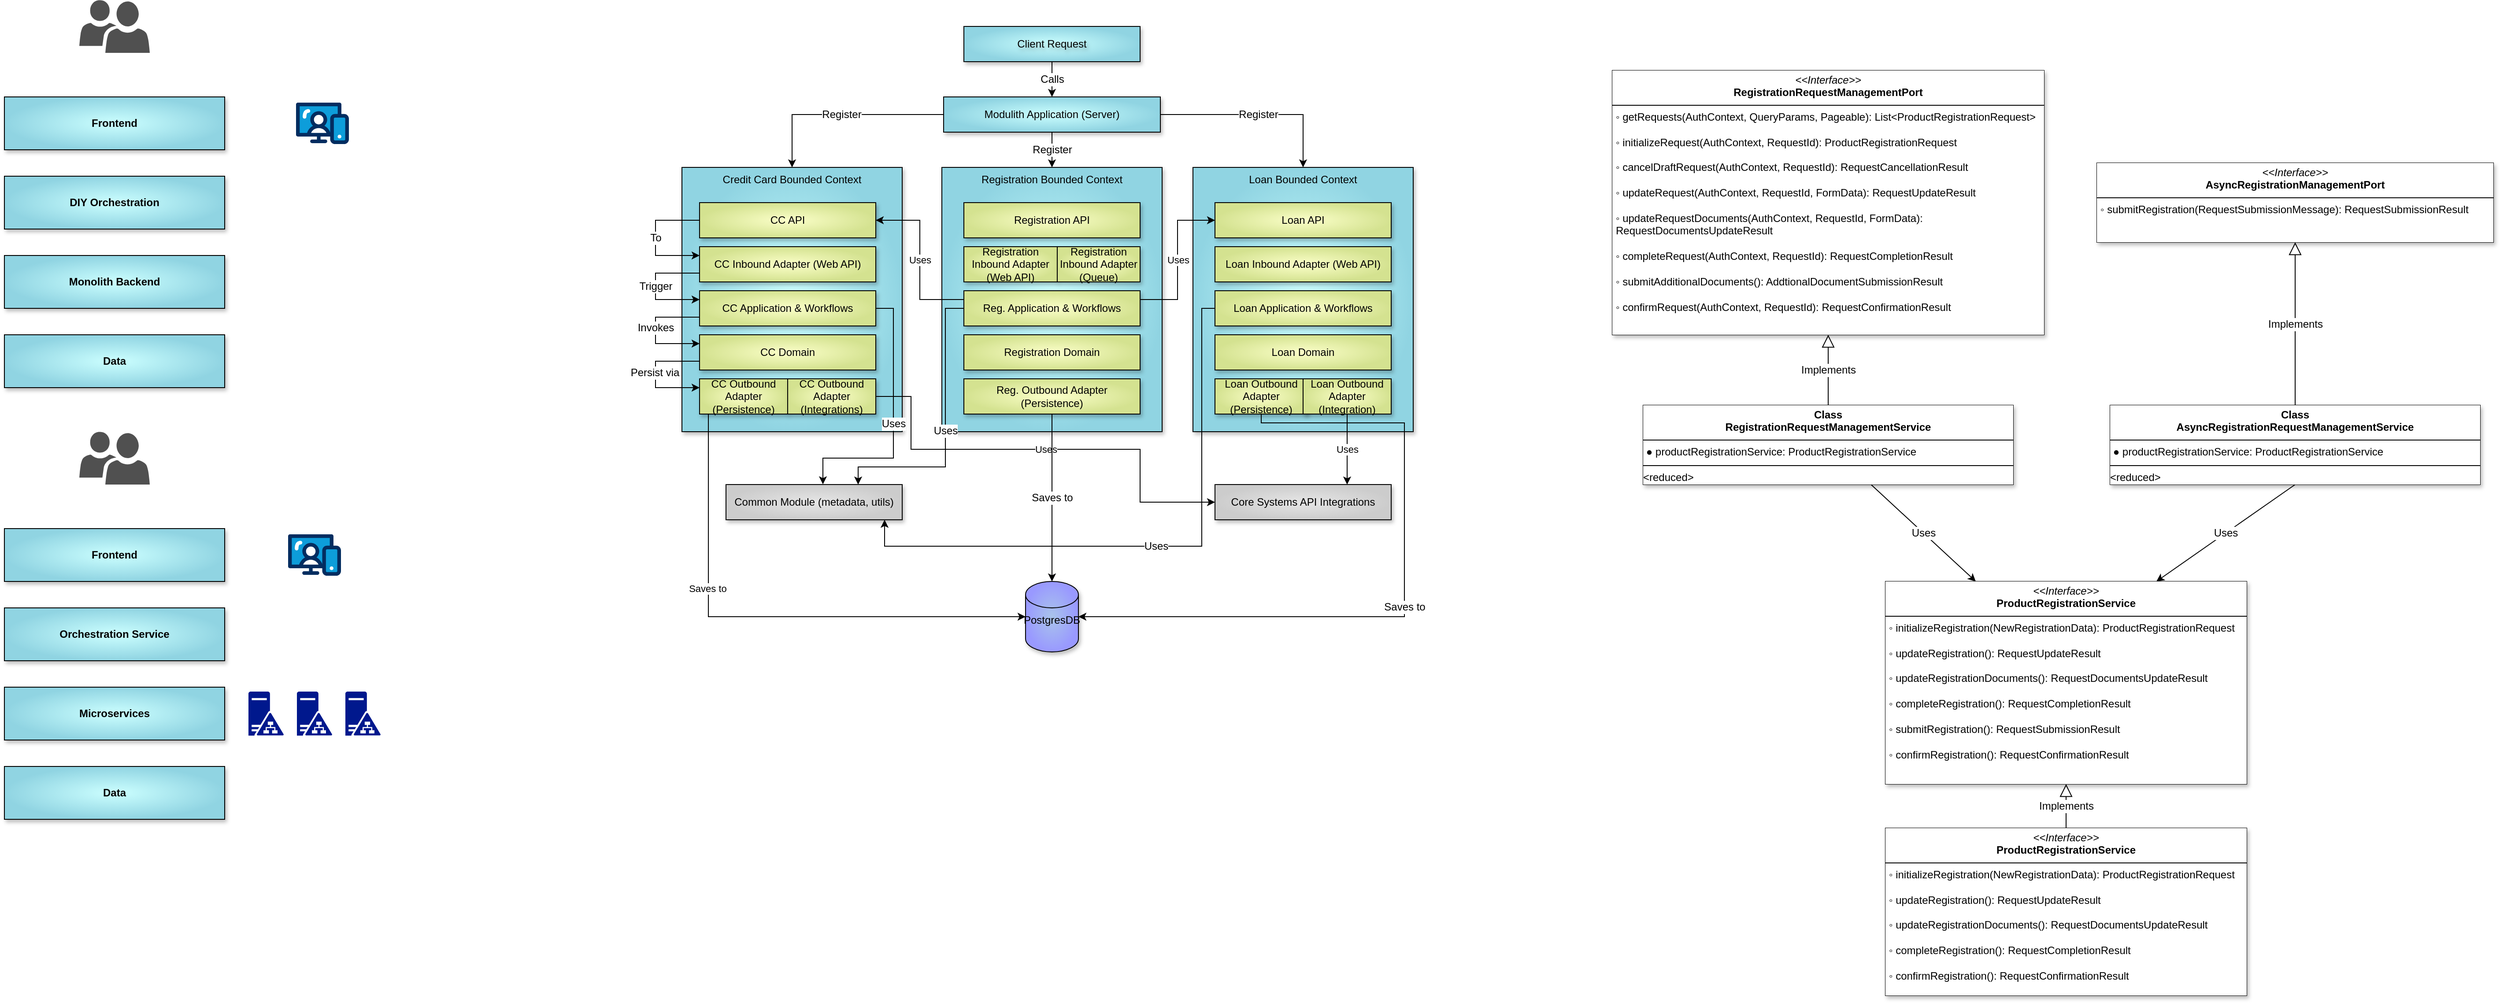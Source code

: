 <mxfile version="26.2.9">
  <diagram name="Page-1" id="yasn3u4kdikL43CT3EmV">
    <mxGraphModel dx="2188" dy="878" grid="1" gridSize="10" guides="1" tooltips="1" connect="1" arrows="1" fold="1" page="1" pageScale="1" pageWidth="827" pageHeight="1169" math="0" shadow="0">
      <root>
        <mxCell id="0" />
        <mxCell id="1" parent="0" />
        <mxCell id="QEHmiiU5wEG2uLdRveii-43" value="&lt;p style=&quot;margin:0px;margin-top:4px;text-align:center;&quot;&gt;&lt;i&gt;&amp;lt;&amp;lt;Interface&amp;gt;&amp;gt;&lt;/i&gt;&lt;br&gt;&lt;b&gt;RegistrationRequestManagementPort&lt;/b&gt;&lt;/p&gt;&lt;hr size=&quot;1&quot; style=&quot;border-style:solid;&quot;&gt;&lt;p style=&quot;margin:0px;margin-left:4px;&quot;&gt;◦ getRequests(AuthContext, QueryParams, Pageable): List&amp;lt;ProductRegistrationRequest&amp;gt;&lt;br&gt;&lt;br&gt;◦ initializeRequest(AuthContext, RequestId): ProductRegistrationRequest&lt;br&gt;&lt;br&gt;◦ cancelDraftRequest(AuthContext, RequestId): RequestCancellationResult&lt;br&gt;&lt;br&gt;&lt;/p&gt;&lt;p style=&quot;margin:0px;margin-left:4px;&quot;&gt;◦ updateRequest(AuthContext, RequestId, FormData): RequestUpdateResult&lt;br&gt;&lt;br&gt;◦ updateRequestDocuments(AuthContext, RequestId, FormData): RequestDocumentsUpdateResult&lt;br&gt;&lt;br&gt;◦ completeRequest(AuthContext, RequestId): RequestCompletionResult&lt;br&gt;&lt;br&gt;◦ submitAdditionalDocuments(): AddtionalDocumentSubmissionResult&lt;br&gt;&lt;br&gt;◦ confirmRequest(AuthContext, RequestId): RequestConfirmationResult&lt;br&gt;&lt;/p&gt;" style="verticalAlign=top;align=left;overflow=fill;html=1;whiteSpace=wrap;rounded=0;shadow=1;strokeColor=#000000;strokeWidth=1;fontFamily=Helvetica;fontSize=12;fontColor=#000000;labelBorderColor=none;labelBackgroundColor=default;fillColor=#CCFFFF;gradientColor=#90D4E2;gradientDirection=radial;" parent="1" vertex="1">
          <mxGeometry x="1060" y="160" width="490" height="300" as="geometry" />
        </mxCell>
        <mxCell id="QEHmiiU5wEG2uLdRveii-50" value="Uses" style="shape=connector;rounded=0;orthogonalLoop=1;jettySize=auto;html=1;entryX=0.25;entryY=0;entryDx=0;entryDy=0;strokeColor=default;align=center;verticalAlign=middle;fontFamily=Helvetica;fontSize=12;fontColor=#000000;labelBorderColor=none;labelBackgroundColor=default;endArrow=classic;" parent="1" source="QEHmiiU5wEG2uLdRveii-47" target="QEHmiiU5wEG2uLdRveii-51" edge="1">
          <mxGeometry relative="1" as="geometry">
            <mxPoint x="1305" y="770" as="targetPoint" />
          </mxGeometry>
        </mxCell>
        <mxCell id="QEHmiiU5wEG2uLdRveii-47" value="&lt;p style=&quot;margin:0px;margin-top:4px;text-align:center;&quot;&gt;&lt;b&gt;Class&lt;br&gt;&lt;/b&gt;&lt;b&gt;RegistrationRequestManagementService&lt;/b&gt;&lt;/p&gt;&lt;hr size=&quot;1&quot; style=&quot;border-style:solid;&quot;&gt;&amp;nbsp;● productRegistrationService: ProductRegistrationService&lt;br&gt;&lt;div style=&quot;height:2px;&quot;&gt;&lt;br&gt;&lt;br&gt;&lt;br&gt;&lt;/div&gt;&lt;hr size=&quot;1&quot; style=&quot;border-style:solid;&quot;&gt;&lt;div style=&quot;height:2px;&quot;&gt;&amp;lt;reduced&amp;gt;&lt;/div&gt;" style="verticalAlign=top;align=left;overflow=fill;html=1;whiteSpace=wrap;rounded=0;shadow=1;strokeColor=#000000;strokeWidth=1;fontFamily=Helvetica;fontSize=12;fontColor=#000000;labelBorderColor=none;labelBackgroundColor=default;fillColor=#CCFFFF;gradientColor=#90D4E2;gradientDirection=radial;" parent="1" vertex="1">
          <mxGeometry x="1095" y="540" width="420" height="90" as="geometry" />
        </mxCell>
        <mxCell id="QEHmiiU5wEG2uLdRveii-48" value="Implements" style="endArrow=block;endFill=0;endSize=12;html=1;rounded=0;strokeColor=default;align=center;verticalAlign=middle;fontFamily=Helvetica;fontSize=12;fontColor=#000000;labelBorderColor=none;labelBackgroundColor=default;entryX=0.5;entryY=1;entryDx=0;entryDy=0;exitX=0.5;exitY=0;exitDx=0;exitDy=0;" parent="1" source="QEHmiiU5wEG2uLdRveii-47" target="QEHmiiU5wEG2uLdRveii-43" edge="1">
          <mxGeometry width="160" relative="1" as="geometry">
            <mxPoint x="1470" y="570" as="sourcePoint" />
            <mxPoint x="1590" y="500" as="targetPoint" />
          </mxGeometry>
        </mxCell>
        <mxCell id="QEHmiiU5wEG2uLdRveii-51" value="&lt;p style=&quot;margin:0px;margin-top:4px;text-align:center;&quot;&gt;&lt;i&gt;&amp;lt;&amp;lt;Interface&amp;gt;&amp;gt;&lt;/i&gt;&lt;br&gt;&lt;b&gt;ProductRegistrationService&lt;/b&gt;&lt;/p&gt;&lt;hr size=&quot;1&quot; style=&quot;border-style:solid;&quot;&gt;&lt;p style=&quot;margin:0px;margin-left:4px;&quot;&gt;◦ initializeRegistration(NewRegistrationData): ProductRegistrationRequest&lt;br&gt;&amp;nbsp;&lt;br&gt;◦ updateRegistration(): RequestUpdateResult&lt;br&gt;&lt;br&gt;◦ updateRegistrationDocuments(): RequestDocumentsUpdateResult&lt;br&gt;&lt;br&gt;◦ completeRegistration():&amp;nbsp;RequestCompletionResult&lt;br&gt;&lt;br&gt;◦ submitRegistration(): RequestSubmissionResult&lt;br&gt;&lt;br&gt;◦ confirmRegistration():&lt;span style=&quot;background-color: light-dark(#ffffff, var(--ge-dark-color, #121212)); color: light-dark(rgb(0, 0, 0), rgb(237, 237, 237));&quot;&gt;&amp;nbsp;RequestConfirmationResult&lt;/span&gt;&lt;br&gt;&lt;/p&gt;" style="verticalAlign=top;align=left;overflow=fill;html=1;whiteSpace=wrap;rounded=0;shadow=1;strokeColor=#000000;strokeWidth=1;fontFamily=Helvetica;fontSize=12;fontColor=#000000;labelBorderColor=none;labelBackgroundColor=default;fillColor=#CCFFFF;gradientColor=#90D4E2;gradientDirection=radial;" parent="1" vertex="1">
          <mxGeometry x="1370" y="740" width="410" height="230" as="geometry" />
        </mxCell>
        <mxCell id="QEHmiiU5wEG2uLdRveii-52" value="&lt;p style=&quot;margin:0px;margin-top:4px;text-align:center;&quot;&gt;&lt;i&gt;&amp;lt;&amp;lt;Interface&amp;gt;&amp;gt;&lt;/i&gt;&lt;br&gt;&lt;b&gt;AsyncRegistrationManagementPort&lt;/b&gt;&lt;/p&gt;&lt;hr size=&quot;1&quot; style=&quot;border-style:solid;&quot;&gt;&lt;p style=&quot;margin:0px;margin-left:4px;&quot;&gt;◦ submitRegistration(RequestSubmissionMessage): RequestSubmissionResult&lt;/p&gt;" style="verticalAlign=top;align=left;overflow=fill;html=1;whiteSpace=wrap;rounded=0;shadow=1;strokeColor=#000000;strokeWidth=1;fontFamily=Helvetica;fontSize=12;fontColor=#000000;labelBorderColor=none;labelBackgroundColor=default;fillColor=#CCFFFF;gradientColor=#90D4E2;gradientDirection=radial;" parent="1" vertex="1">
          <mxGeometry x="1610" y="265" width="450" height="90" as="geometry" />
        </mxCell>
        <mxCell id="QEHmiiU5wEG2uLdRveii-53" value="&lt;p style=&quot;margin:0px;margin-top:4px;text-align:center;&quot;&gt;&lt;i&gt;&amp;lt;&amp;lt;Interface&amp;gt;&amp;gt;&lt;/i&gt;&lt;br&gt;&lt;b&gt;ProductRegistrationService&lt;/b&gt;&lt;/p&gt;&lt;hr size=&quot;1&quot; style=&quot;border-style:solid;&quot;&gt;&lt;p style=&quot;margin:0px;margin-left:4px;&quot;&gt;◦ initializeRegistration(NewRegistrationData): ProductRegistrationRequest&lt;br&gt;&amp;nbsp;&lt;br&gt;◦ updateRegistration(): RequestUpdateResult&lt;br&gt;&lt;br&gt;◦ updateRegistrationDocuments(): RequestDocumentsUpdateResult&lt;br&gt;&lt;br&gt;◦ completeRegistration():&amp;nbsp;RequestCompletionResult&lt;br&gt;&lt;br&gt;◦ confirmRegistration():&lt;span style=&quot;background-color: light-dark(#ffffff, var(--ge-dark-color, #121212)); color: light-dark(rgb(0, 0, 0), rgb(237, 237, 237));&quot;&gt;&amp;nbsp;RequestConfirmationResult&lt;/span&gt;&lt;br&gt;&lt;/p&gt;" style="verticalAlign=top;align=left;overflow=fill;html=1;whiteSpace=wrap;rounded=0;shadow=1;strokeColor=#000000;strokeWidth=1;fontFamily=Helvetica;fontSize=12;fontColor=#000000;labelBorderColor=none;labelBackgroundColor=default;fillColor=#CCFFFF;gradientColor=#90D4E2;gradientDirection=radial;" parent="1" vertex="1">
          <mxGeometry x="1370" y="1020" width="410" height="190" as="geometry" />
        </mxCell>
        <mxCell id="QEHmiiU5wEG2uLdRveii-57" value="Uses" style="edgeStyle=none;shape=connector;rounded=0;orthogonalLoop=1;jettySize=auto;html=1;exitX=0.5;exitY=1;exitDx=0;exitDy=0;entryX=0.75;entryY=0;entryDx=0;entryDy=0;strokeColor=default;align=center;verticalAlign=middle;fontFamily=Helvetica;fontSize=12;fontColor=#000000;labelBorderColor=none;labelBackgroundColor=default;endArrow=classic;" parent="1" source="QEHmiiU5wEG2uLdRveii-54" target="QEHmiiU5wEG2uLdRveii-51" edge="1">
          <mxGeometry relative="1" as="geometry" />
        </mxCell>
        <mxCell id="QEHmiiU5wEG2uLdRveii-54" value="&lt;p style=&quot;margin:0px;margin-top:4px;text-align:center;&quot;&gt;&lt;b&gt;Class&lt;br&gt;&lt;/b&gt;&lt;b&gt;AsyncRegistrationRequestManagementService&lt;/b&gt;&lt;/p&gt;&lt;hr size=&quot;1&quot; style=&quot;border-style:solid;&quot;&gt;&amp;nbsp;● productRegistrationService: ProductRegistrationService&lt;br&gt;&lt;div style=&quot;height:2px;&quot;&gt;&lt;br&gt;&lt;br&gt;&lt;br&gt;&lt;/div&gt;&lt;hr size=&quot;1&quot; style=&quot;border-style:solid;&quot;&gt;&lt;div style=&quot;height:2px;&quot;&gt;&amp;lt;reduced&amp;gt;&lt;/div&gt;" style="verticalAlign=top;align=left;overflow=fill;html=1;whiteSpace=wrap;rounded=0;shadow=1;strokeColor=#000000;strokeWidth=1;fontFamily=Helvetica;fontSize=12;fontColor=#000000;labelBorderColor=none;labelBackgroundColor=default;fillColor=#CCFFFF;gradientColor=#90D4E2;gradientDirection=radial;" parent="1" vertex="1">
          <mxGeometry x="1625" y="540" width="420" height="90" as="geometry" />
        </mxCell>
        <mxCell id="QEHmiiU5wEG2uLdRveii-55" value="Implements" style="endArrow=block;endFill=0;endSize=12;html=1;rounded=0;strokeColor=default;align=center;verticalAlign=middle;fontFamily=Helvetica;fontSize=12;fontColor=#000000;labelBorderColor=none;labelBackgroundColor=default;exitX=0.5;exitY=0;exitDx=0;exitDy=0;entryX=0.5;entryY=1;entryDx=0;entryDy=0;" parent="1" source="QEHmiiU5wEG2uLdRveii-54" target="QEHmiiU5wEG2uLdRveii-52" edge="1">
          <mxGeometry width="160" relative="1" as="geometry">
            <mxPoint x="1834.47" y="530" as="sourcePoint" />
            <mxPoint x="1830" y="380" as="targetPoint" />
          </mxGeometry>
        </mxCell>
        <mxCell id="QEHmiiU5wEG2uLdRveii-58" value="Implements" style="endArrow=block;endFill=0;endSize=12;html=1;rounded=0;strokeColor=default;align=center;verticalAlign=middle;fontFamily=Helvetica;fontSize=12;fontColor=#000000;labelBorderColor=none;labelBackgroundColor=default;entryX=0.5;entryY=1;entryDx=0;entryDy=0;exitX=0.5;exitY=0;exitDx=0;exitDy=0;" parent="1" source="QEHmiiU5wEG2uLdRveii-53" target="QEHmiiU5wEG2uLdRveii-51" edge="1">
          <mxGeometry width="160" relative="1" as="geometry">
            <mxPoint x="1460" y="1020" as="sourcePoint" />
            <mxPoint x="1460" y="940" as="targetPoint" />
          </mxGeometry>
        </mxCell>
        <mxCell id="QEHmiiU5wEG2uLdRveii-105" value="Calls" style="edgeStyle=orthogonalEdgeStyle;shape=connector;rounded=0;orthogonalLoop=1;jettySize=auto;html=1;strokeColor=default;align=center;verticalAlign=middle;fontFamily=Helvetica;fontSize=12;fontColor=#000000;labelBorderColor=none;labelBackgroundColor=default;endArrow=classic;" parent="1" source="QEHmiiU5wEG2uLdRveii-106" target="QEHmiiU5wEG2uLdRveii-107" edge="1">
          <mxGeometry relative="1" as="geometry" />
        </mxCell>
        <mxCell id="QEHmiiU5wEG2uLdRveii-106" value="Client Request" style="rounded=0;whiteSpace=wrap;html=1;strokeWidth=1;fillColor=#CCFFFF;strokeColor=#000000;fontColor=#000000;gradientColor=#90D4E2;labelBackgroundColor=none;labelBorderColor=none;textShadow=1;shadow=1;gradientDirection=radial;" parent="1" vertex="1">
          <mxGeometry x="324" y="110" width="200" height="40" as="geometry" />
        </mxCell>
        <mxCell id="QEHmiiU5wEG2uLdRveii-107" value="Modulith Application (Server)" style="rounded=0;whiteSpace=wrap;html=1;shadow=1;strokeColor=#000000;strokeWidth=1;align=center;verticalAlign=middle;fontFamily=Helvetica;fontSize=12;fontColor=#000000;labelBorderColor=none;labelBackgroundColor=none;fillColor=#CCFFFF;gradientColor=#90D4E2;gradientDirection=radial;" parent="1" vertex="1">
          <mxGeometry x="301" y="190" width="246" height="40" as="geometry" />
        </mxCell>
        <mxCell id="QEHmiiU5wEG2uLdRveii-108" value="Credit Card Bounded Context" style="rounded=0;whiteSpace=wrap;html=1;verticalAlign=top;shadow=1;strokeColor=#000000;strokeWidth=1;align=center;fontFamily=Helvetica;fontSize=12;fontColor=#000000;labelBorderColor=none;labelBackgroundColor=none;fillColor=#CCFFFF;gradientColor=#90D4E2;gradientDirection=radial;" parent="1" vertex="1">
          <mxGeometry x="4" y="270" width="250" height="300" as="geometry" />
        </mxCell>
        <mxCell id="QEHmiiU5wEG2uLdRveii-109" value="Registration Bounded Context" style="rounded=0;whiteSpace=wrap;html=1;verticalAlign=top;shadow=1;strokeColor=#000000;strokeWidth=1;align=center;fontFamily=Helvetica;fontSize=12;fontColor=#000000;labelBorderColor=none;labelBackgroundColor=none;fillColor=#CCFFFF;gradientColor=#90D4E2;gradientDirection=radial;" parent="1" vertex="1">
          <mxGeometry x="299" y="270" width="250" height="300" as="geometry" />
        </mxCell>
        <mxCell id="QEHmiiU5wEG2uLdRveii-110" value="Loan Bounded Context" style="rounded=0;whiteSpace=wrap;html=1;verticalAlign=top;shadow=1;strokeColor=#000000;strokeWidth=1;align=center;fontFamily=Helvetica;fontSize=12;fontColor=#000000;labelBorderColor=none;labelBackgroundColor=none;fillColor=#CCFFFF;gradientColor=#90D4E2;gradientDirection=radial;" parent="1" vertex="1">
          <mxGeometry x="584" y="270" width="250" height="300" as="geometry" />
        </mxCell>
        <mxCell id="QEHmiiU5wEG2uLdRveii-111" value="CC API" style="rounded=0;whiteSpace=wrap;html=1;shadow=1;strokeColor=#000000;strokeWidth=1;align=center;verticalAlign=middle;fontFamily=Helvetica;fontSize=12;fontColor=#000000;labelBorderColor=none;labelBackgroundColor=none;fillColor=#FBFFC9;gradientColor=#D4E290;gradientDirection=radial;" parent="1" vertex="1">
          <mxGeometry x="24" y="310" width="200" height="40" as="geometry" />
        </mxCell>
        <mxCell id="QEHmiiU5wEG2uLdRveii-112" value="CC Inbound Adapter (Web API)" style="rounded=0;whiteSpace=wrap;html=1;shadow=1;strokeColor=#000000;strokeWidth=1;align=center;verticalAlign=middle;fontFamily=Helvetica;fontSize=12;fontColor=#000000;labelBorderColor=none;labelBackgroundColor=none;fillColor=#FBFFC9;gradientColor=#D4E290;gradientDirection=radial;" parent="1" vertex="1">
          <mxGeometry x="24" y="360" width="200" height="40" as="geometry" />
        </mxCell>
        <mxCell id="QEHmiiU5wEG2uLdRveii-113" style="edgeStyle=orthogonalEdgeStyle;shape=connector;rounded=0;orthogonalLoop=1;jettySize=auto;html=1;exitX=0;exitY=0.75;exitDx=0;exitDy=0;entryX=0;entryY=0.25;entryDx=0;entryDy=0;strokeColor=default;align=center;verticalAlign=middle;fontFamily=Helvetica;fontSize=12;fontColor=#000000;labelBorderColor=none;labelBackgroundColor=default;endArrow=classic;" parent="1" source="QEHmiiU5wEG2uLdRveii-117" target="QEHmiiU5wEG2uLdRveii-120" edge="1">
          <mxGeometry relative="1" as="geometry">
            <Array as="points">
              <mxPoint x="-26" y="440" />
              <mxPoint x="-26" y="470" />
            </Array>
          </mxGeometry>
        </mxCell>
        <mxCell id="QEHmiiU5wEG2uLdRveii-114" value="Invokes" style="edgeLabel;html=1;align=center;verticalAlign=middle;resizable=0;points=[];rounded=0;shadow=1;strokeColor=#000000;strokeWidth=1;fontFamily=Helvetica;fontSize=12;fontColor=#000000;labelBorderColor=none;labelBackgroundColor=default;fillColor=#CCFFFF;gradientColor=#90D4E2;gradientDirection=radial;" parent="QEHmiiU5wEG2uLdRveii-113" vertex="1" connectable="0">
          <mxGeometry x="-0.053" relative="1" as="geometry">
            <mxPoint as="offset" />
          </mxGeometry>
        </mxCell>
        <mxCell id="QEHmiiU5wEG2uLdRveii-115" value="Uses" style="edgeStyle=orthogonalEdgeStyle;shape=connector;rounded=0;orthogonalLoop=1;jettySize=auto;html=1;entryX=0.554;entryY=-0.007;entryDx=0;entryDy=0;strokeColor=default;align=center;verticalAlign=middle;fontFamily=Helvetica;fontSize=12;fontColor=#000000;labelBorderColor=none;labelBackgroundColor=default;endArrow=classic;entryPerimeter=0;" parent="1" source="QEHmiiU5wEG2uLdRveii-117" target="QEHmiiU5wEG2uLdRveii-144" edge="1">
          <mxGeometry relative="1" as="geometry">
            <Array as="points">
              <mxPoint x="244" y="430" />
              <mxPoint x="244" y="600" />
              <mxPoint x="164" y="600" />
              <mxPoint x="164" y="630" />
            </Array>
          </mxGeometry>
        </mxCell>
        <mxCell id="QEHmiiU5wEG2uLdRveii-116" value="Uses" style="edgeStyle=orthogonalEdgeStyle;rounded=0;orthogonalLoop=1;jettySize=auto;html=1;exitX=1;exitY=0.5;exitDx=0;exitDy=0;entryX=0;entryY=0.5;entryDx=0;entryDy=0;" parent="1" source="QEHmiiU5wEG2uLdRveii-149" target="QEHmiiU5wEG2uLdRveii-148" edge="1">
          <mxGeometry relative="1" as="geometry">
            <Array as="points">
              <mxPoint x="264" y="530" />
              <mxPoint x="264" y="590" />
              <mxPoint x="524" y="590" />
              <mxPoint x="524" y="650" />
            </Array>
          </mxGeometry>
        </mxCell>
        <mxCell id="QEHmiiU5wEG2uLdRveii-117" value="CC Application &amp;amp; Workflows" style="rounded=0;whiteSpace=wrap;html=1;shadow=1;strokeColor=#000000;strokeWidth=1;align=center;verticalAlign=middle;fontFamily=Helvetica;fontSize=12;fontColor=#000000;labelBorderColor=none;labelBackgroundColor=none;fillColor=#FBFFC9;gradientColor=#D4E290;gradientDirection=radial;" parent="1" vertex="1">
          <mxGeometry x="24" y="410" width="200" height="40" as="geometry" />
        </mxCell>
        <mxCell id="QEHmiiU5wEG2uLdRveii-118" style="edgeStyle=orthogonalEdgeStyle;shape=connector;rounded=0;orthogonalLoop=1;jettySize=auto;html=1;exitX=0;exitY=0.75;exitDx=0;exitDy=0;entryX=0;entryY=0.25;entryDx=0;entryDy=0;strokeColor=default;align=center;verticalAlign=middle;fontFamily=Helvetica;fontSize=12;fontColor=#000000;labelBorderColor=none;labelBackgroundColor=default;endArrow=classic;" parent="1" source="QEHmiiU5wEG2uLdRveii-120" target="QEHmiiU5wEG2uLdRveii-123" edge="1">
          <mxGeometry relative="1" as="geometry">
            <Array as="points">
              <mxPoint x="-26" y="490" />
              <mxPoint x="-26" y="520" />
            </Array>
          </mxGeometry>
        </mxCell>
        <mxCell id="QEHmiiU5wEG2uLdRveii-119" value="Persist via" style="edgeLabel;html=1;align=center;verticalAlign=middle;resizable=0;points=[];rounded=0;shadow=1;strokeColor=#000000;strokeWidth=1;fontFamily=Helvetica;fontSize=12;fontColor=#000000;labelBorderColor=none;labelBackgroundColor=default;fillColor=#CCFFFF;gradientColor=#90D4E2;gradientDirection=radial;" parent="QEHmiiU5wEG2uLdRveii-118" vertex="1" connectable="0">
          <mxGeometry x="-0.029" y="-1" relative="1" as="geometry">
            <mxPoint as="offset" />
          </mxGeometry>
        </mxCell>
        <mxCell id="QEHmiiU5wEG2uLdRveii-120" value="CC Domain" style="rounded=0;whiteSpace=wrap;html=1;shadow=1;strokeColor=#000000;strokeWidth=1;align=center;verticalAlign=middle;fontFamily=Helvetica;fontSize=12;fontColor=#000000;labelBorderColor=none;labelBackgroundColor=none;fillColor=#FBFFC9;gradientColor=#D4E290;gradientDirection=radial;" parent="1" vertex="1">
          <mxGeometry x="24" y="460" width="200" height="40" as="geometry" />
        </mxCell>
        <mxCell id="QEHmiiU5wEG2uLdRveii-121" style="edgeStyle=orthogonalEdgeStyle;rounded=0;orthogonalLoop=1;jettySize=auto;html=1;exitX=0.5;exitY=1;exitDx=0;exitDy=0;entryX=0;entryY=0.5;entryDx=0;entryDy=0;entryPerimeter=0;" parent="1" source="QEHmiiU5wEG2uLdRveii-123" target="QEHmiiU5wEG2uLdRveii-145" edge="1">
          <mxGeometry relative="1" as="geometry">
            <mxPoint x="124.222" y="790.0" as="targetPoint" />
            <Array as="points">
              <mxPoint x="34" y="550" />
              <mxPoint x="34" y="780" />
            </Array>
          </mxGeometry>
        </mxCell>
        <mxCell id="QEHmiiU5wEG2uLdRveii-122" value="Saves to" style="edgeLabel;html=1;align=center;verticalAlign=middle;resizable=0;points=[];" parent="QEHmiiU5wEG2uLdRveii-121" vertex="1" connectable="0">
          <mxGeometry x="-0.244" y="-1" relative="1" as="geometry">
            <mxPoint as="offset" />
          </mxGeometry>
        </mxCell>
        <mxCell id="QEHmiiU5wEG2uLdRveii-123" value="CC Outbound Adapter (Persistence)" style="rounded=0;whiteSpace=wrap;html=1;shadow=1;strokeColor=#000000;strokeWidth=1;align=center;verticalAlign=middle;fontFamily=Helvetica;fontSize=12;fontColor=#000000;labelBorderColor=none;labelBackgroundColor=none;fillColor=#FBFFC9;gradientColor=#D4E290;gradientDirection=radial;" parent="1" vertex="1">
          <mxGeometry x="24" y="510" width="100" height="40" as="geometry" />
        </mxCell>
        <mxCell id="QEHmiiU5wEG2uLdRveii-124" value="Registration API" style="rounded=0;whiteSpace=wrap;html=1;shadow=1;strokeColor=#000000;strokeWidth=1;align=center;verticalAlign=middle;fontFamily=Helvetica;fontSize=12;fontColor=#000000;labelBorderColor=none;labelBackgroundColor=none;fillColor=#FBFFC9;gradientColor=#D4E290;gradientDirection=radial;" parent="1" vertex="1">
          <mxGeometry x="324" y="310" width="200" height="40" as="geometry" />
        </mxCell>
        <mxCell id="QEHmiiU5wEG2uLdRveii-125" value="Registration Inbound Adapter (Web API)" style="rounded=0;whiteSpace=wrap;html=1;shadow=1;strokeColor=#000000;strokeWidth=1;align=center;verticalAlign=middle;fontFamily=Helvetica;fontSize=12;fontColor=#000000;labelBorderColor=none;labelBackgroundColor=none;fillColor=#FBFFC9;gradientColor=#D4E290;gradientDirection=radial;" parent="1" vertex="1">
          <mxGeometry x="324" y="360" width="106" height="40" as="geometry" />
        </mxCell>
        <mxCell id="QEHmiiU5wEG2uLdRveii-126" value="Uses" style="edgeStyle=orthogonalEdgeStyle;rounded=0;orthogonalLoop=1;jettySize=auto;html=1;exitX=0;exitY=0.25;exitDx=0;exitDy=0;entryX=1;entryY=0.5;entryDx=0;entryDy=0;" parent="1" source="QEHmiiU5wEG2uLdRveii-128" target="QEHmiiU5wEG2uLdRveii-111" edge="1">
          <mxGeometry relative="1" as="geometry" />
        </mxCell>
        <mxCell id="QEHmiiU5wEG2uLdRveii-127" value="Uses" style="edgeStyle=orthogonalEdgeStyle;rounded=0;orthogonalLoop=1;jettySize=auto;html=1;exitX=1;exitY=0.25;exitDx=0;exitDy=0;entryX=0;entryY=0.5;entryDx=0;entryDy=0;" parent="1" source="QEHmiiU5wEG2uLdRveii-128" target="QEHmiiU5wEG2uLdRveii-134" edge="1">
          <mxGeometry relative="1" as="geometry" />
        </mxCell>
        <mxCell id="QEHmiiU5wEG2uLdRveii-128" value="Reg. Application &amp;amp; Workflows" style="rounded=0;whiteSpace=wrap;html=1;shadow=1;strokeColor=#000000;strokeWidth=1;align=center;verticalAlign=middle;fontFamily=Helvetica;fontSize=12;fontColor=#000000;labelBorderColor=none;labelBackgroundColor=none;fillColor=#FBFFC9;gradientColor=#D4E290;gradientDirection=radial;" parent="1" vertex="1">
          <mxGeometry x="324" y="410" width="200" height="40" as="geometry" />
        </mxCell>
        <mxCell id="QEHmiiU5wEG2uLdRveii-129" value="Registration Domain" style="rounded=0;whiteSpace=wrap;html=1;shadow=1;strokeColor=#000000;strokeWidth=1;align=center;verticalAlign=middle;fontFamily=Helvetica;fontSize=12;fontColor=#000000;labelBorderColor=none;labelBackgroundColor=none;fillColor=#FBFFC9;gradientColor=#D4E290;gradientDirection=radial;" parent="1" vertex="1">
          <mxGeometry x="324" y="460" width="200" height="40" as="geometry" />
        </mxCell>
        <mxCell id="QEHmiiU5wEG2uLdRveii-130" value="Reg. Outbound Adapter (Persistence)" style="rounded=0;whiteSpace=wrap;html=1;shadow=1;strokeColor=#000000;strokeWidth=1;align=center;verticalAlign=middle;fontFamily=Helvetica;fontSize=12;fontColor=#000000;labelBorderColor=none;labelBackgroundColor=none;fillColor=#FBFFC9;gradientColor=#D4E290;gradientDirection=radial;" parent="1" vertex="1">
          <mxGeometry x="324" y="510" width="200" height="40" as="geometry" />
        </mxCell>
        <mxCell id="QEHmiiU5wEG2uLdRveii-131" value="Register" style="endArrow=classic;html=1;rounded=0;fontFamily=Helvetica;fontSize=12;fontColor=#000000;labelBorderColor=none;labelBackgroundColor=default;exitX=0;exitY=0.5;exitDx=0;exitDy=0;entryX=0.5;entryY=0;entryDx=0;entryDy=0;edgeStyle=orthogonalEdgeStyle;" parent="1" source="QEHmiiU5wEG2uLdRveii-107" target="QEHmiiU5wEG2uLdRveii-108" edge="1">
          <mxGeometry width="50" height="50" relative="1" as="geometry">
            <mxPoint x="294" y="270" as="sourcePoint" />
            <mxPoint x="344" y="220" as="targetPoint" />
          </mxGeometry>
        </mxCell>
        <mxCell id="QEHmiiU5wEG2uLdRveii-132" value="Register" style="endArrow=classic;html=1;rounded=0;fontFamily=Helvetica;fontSize=12;fontColor=#000000;labelBorderColor=none;labelBackgroundColor=default;exitX=0.5;exitY=1;exitDx=0;exitDy=0;entryX=0.5;entryY=0;entryDx=0;entryDy=0;edgeStyle=orthogonalEdgeStyle;" parent="1" source="QEHmiiU5wEG2uLdRveii-107" target="QEHmiiU5wEG2uLdRveii-109" edge="1">
          <mxGeometry width="50" height="50" relative="1" as="geometry">
            <mxPoint x="311" y="220" as="sourcePoint" />
            <mxPoint x="139" y="280" as="targetPoint" />
          </mxGeometry>
        </mxCell>
        <mxCell id="QEHmiiU5wEG2uLdRveii-133" value="Register" style="endArrow=classic;html=1;rounded=0;fontFamily=Helvetica;fontSize=12;fontColor=#000000;labelBorderColor=none;labelBackgroundColor=default;exitX=1;exitY=0.5;exitDx=0;exitDy=0;edgeStyle=orthogonalEdgeStyle;entryX=0.5;entryY=0;entryDx=0;entryDy=0;" parent="1" source="QEHmiiU5wEG2uLdRveii-107" target="QEHmiiU5wEG2uLdRveii-110" edge="1">
          <mxGeometry width="50" height="50" relative="1" as="geometry">
            <mxPoint x="321" y="230" as="sourcePoint" />
            <mxPoint x="474" y="250" as="targetPoint" />
          </mxGeometry>
        </mxCell>
        <mxCell id="QEHmiiU5wEG2uLdRveii-134" value="Loan API" style="rounded=0;whiteSpace=wrap;html=1;shadow=1;strokeColor=#000000;strokeWidth=1;align=center;verticalAlign=middle;fontFamily=Helvetica;fontSize=12;fontColor=#000000;labelBorderColor=none;labelBackgroundColor=none;fillColor=#FBFFC9;gradientColor=#D4E290;gradientDirection=radial;" parent="1" vertex="1">
          <mxGeometry x="609" y="310" width="200" height="40" as="geometry" />
        </mxCell>
        <mxCell id="QEHmiiU5wEG2uLdRveii-135" value="Loan Inbound Adapter (Web API)" style="rounded=0;whiteSpace=wrap;html=1;shadow=1;strokeColor=#000000;strokeWidth=1;align=center;verticalAlign=middle;fontFamily=Helvetica;fontSize=12;fontColor=#000000;labelBorderColor=none;labelBackgroundColor=none;fillColor=#FBFFC9;gradientColor=#D4E290;gradientDirection=radial;" parent="1" vertex="1">
          <mxGeometry x="609" y="360" width="200" height="40" as="geometry" />
        </mxCell>
        <mxCell id="QEHmiiU5wEG2uLdRveii-136" value="Uses" style="edgeStyle=orthogonalEdgeStyle;shape=connector;rounded=0;orthogonalLoop=1;jettySize=auto;html=1;strokeColor=default;align=center;verticalAlign=middle;fontFamily=Helvetica;fontSize=12;fontColor=#000000;labelBorderColor=none;labelBackgroundColor=default;endArrow=classic;" parent="1" source="QEHmiiU5wEG2uLdRveii-138" edge="1">
          <mxGeometry relative="1" as="geometry">
            <Array as="points">
              <mxPoint x="594" y="430" />
              <mxPoint x="594" y="700" />
              <mxPoint x="234" y="700" />
              <mxPoint x="234" y="670" />
            </Array>
            <mxPoint x="234" y="670" as="targetPoint" />
          </mxGeometry>
        </mxCell>
        <mxCell id="QEHmiiU5wEG2uLdRveii-137" value="Uses" style="edgeStyle=orthogonalEdgeStyle;rounded=0;orthogonalLoop=1;jettySize=auto;html=1;exitX=0.5;exitY=1;exitDx=0;exitDy=0;entryX=0.75;entryY=0;entryDx=0;entryDy=0;" parent="1" source="QEHmiiU5wEG2uLdRveii-150" target="QEHmiiU5wEG2uLdRveii-148" edge="1">
          <mxGeometry relative="1" as="geometry">
            <Array as="points" />
          </mxGeometry>
        </mxCell>
        <mxCell id="QEHmiiU5wEG2uLdRveii-138" value="Loan Application &amp;amp; Workflows" style="rounded=0;whiteSpace=wrap;html=1;shadow=1;strokeColor=#000000;strokeWidth=1;align=center;verticalAlign=middle;fontFamily=Helvetica;fontSize=12;fontColor=#000000;labelBorderColor=none;labelBackgroundColor=none;fillColor=#FBFFC9;gradientColor=#D4E290;gradientDirection=radial;" parent="1" vertex="1">
          <mxGeometry x="609" y="410" width="200" height="40" as="geometry" />
        </mxCell>
        <mxCell id="QEHmiiU5wEG2uLdRveii-139" value="Loan Domain" style="rounded=0;whiteSpace=wrap;html=1;shadow=1;strokeColor=#000000;strokeWidth=1;align=center;verticalAlign=middle;fontFamily=Helvetica;fontSize=12;fontColor=#000000;labelBorderColor=none;labelBackgroundColor=none;fillColor=#FBFFC9;gradientColor=#D4E290;gradientDirection=radial;" parent="1" vertex="1">
          <mxGeometry x="609" y="460" width="200" height="40" as="geometry" />
        </mxCell>
        <mxCell id="QEHmiiU5wEG2uLdRveii-140" value="Saves to" style="edgeStyle=orthogonalEdgeStyle;shape=connector;rounded=0;orthogonalLoop=1;jettySize=auto;html=1;strokeColor=default;align=center;verticalAlign=middle;fontFamily=Helvetica;fontSize=12;fontColor=#000000;labelBorderColor=none;labelBackgroundColor=default;endArrow=classic;entryX=1;entryY=0.5;entryDx=0;entryDy=0;entryPerimeter=0;" parent="1" source="QEHmiiU5wEG2uLdRveii-141" target="QEHmiiU5wEG2uLdRveii-145" edge="1">
          <mxGeometry relative="1" as="geometry">
            <Array as="points">
              <mxPoint x="662" y="560" />
              <mxPoint x="824" y="560" />
              <mxPoint x="824" y="780" />
            </Array>
          </mxGeometry>
        </mxCell>
        <mxCell id="QEHmiiU5wEG2uLdRveii-141" value="Loan Outbound Adapter (Persistence)" style="rounded=0;whiteSpace=wrap;html=1;shadow=1;strokeColor=#000000;strokeWidth=1;align=center;verticalAlign=middle;fontFamily=Helvetica;fontSize=12;fontColor=#000000;labelBorderColor=none;labelBackgroundColor=none;fillColor=#FBFFC9;gradientColor=#D4E290;gradientDirection=radial;" parent="1" vertex="1">
          <mxGeometry x="609" y="510" width="105" height="40" as="geometry" />
        </mxCell>
        <mxCell id="QEHmiiU5wEG2uLdRveii-142" value="To" style="endArrow=classic;html=1;rounded=0;strokeColor=default;align=center;verticalAlign=middle;fontFamily=Helvetica;fontSize=12;fontColor=#000000;labelBorderColor=none;labelBackgroundColor=default;edgeStyle=orthogonalEdgeStyle;exitX=0;exitY=0.5;exitDx=0;exitDy=0;entryX=0;entryY=0.25;entryDx=0;entryDy=0;" parent="1" source="QEHmiiU5wEG2uLdRveii-111" target="QEHmiiU5wEG2uLdRveii-112" edge="1">
          <mxGeometry width="50" height="50" relative="1" as="geometry">
            <mxPoint x="14" y="440" as="sourcePoint" />
            <mxPoint x="64" y="390" as="targetPoint" />
            <Array as="points">
              <mxPoint x="-26" y="330" />
              <mxPoint x="-26" y="370" />
            </Array>
          </mxGeometry>
        </mxCell>
        <mxCell id="QEHmiiU5wEG2uLdRveii-143" value="Trigger" style="endArrow=classic;html=1;rounded=0;strokeColor=default;align=center;verticalAlign=middle;fontFamily=Helvetica;fontSize=12;fontColor=#000000;labelBorderColor=none;labelBackgroundColor=default;edgeStyle=orthogonalEdgeStyle;exitX=0;exitY=0.75;exitDx=0;exitDy=0;entryX=0;entryY=0.25;entryDx=0;entryDy=0;" parent="1" source="QEHmiiU5wEG2uLdRveii-112" target="QEHmiiU5wEG2uLdRveii-117" edge="1">
          <mxGeometry x="-0.003" width="50" height="50" relative="1" as="geometry">
            <mxPoint x="24" y="430" as="sourcePoint" />
            <mxPoint x="24" y="480" as="targetPoint" />
            <Array as="points">
              <mxPoint x="-26" y="390" />
              <mxPoint x="-26" y="420" />
            </Array>
            <mxPoint as="offset" />
          </mxGeometry>
        </mxCell>
        <mxCell id="QEHmiiU5wEG2uLdRveii-144" value="Common Module (metadata, utils)" style="rounded=0;whiteSpace=wrap;html=1;shadow=1;strokeColor=#000000;strokeWidth=1;align=center;verticalAlign=middle;fontFamily=Helvetica;fontSize=12;fontColor=#000000;labelBorderColor=none;labelBackgroundColor=none;fillColor=#E6E6E6;gradientColor=#CCCCCC;gradientDirection=radial;" parent="1" vertex="1">
          <mxGeometry x="54" y="630" width="200" height="40" as="geometry" />
        </mxCell>
        <mxCell id="QEHmiiU5wEG2uLdRveii-145" value="PostgresDB" style="shape=cylinder3;whiteSpace=wrap;html=1;boundedLbl=1;backgroundOutline=1;size=15;rounded=0;shadow=1;strokeColor=#000000;strokeWidth=1;align=center;verticalAlign=top;fontFamily=Helvetica;fontSize=12;fontColor=#000000;labelBorderColor=none;labelBackgroundColor=none;fillColor=#A9C4EB;gradientColor=#9999FF;gradientDirection=radial;" parent="1" vertex="1">
          <mxGeometry x="394" y="740" width="60" height="80" as="geometry" />
        </mxCell>
        <mxCell id="QEHmiiU5wEG2uLdRveii-146" value="Uses" style="edgeStyle=orthogonalEdgeStyle;shape=connector;rounded=0;orthogonalLoop=1;jettySize=auto;html=1;entryX=0.75;entryY=0;entryDx=0;entryDy=0;strokeColor=default;align=center;verticalAlign=middle;fontFamily=Helvetica;fontSize=12;fontColor=#000000;labelBorderColor=none;labelBackgroundColor=default;endArrow=classic;" parent="1" source="QEHmiiU5wEG2uLdRveii-128" target="QEHmiiU5wEG2uLdRveii-144" edge="1">
          <mxGeometry relative="1" as="geometry">
            <Array as="points">
              <mxPoint x="303" y="430" />
              <mxPoint x="303" y="610" />
              <mxPoint x="204" y="610" />
            </Array>
          </mxGeometry>
        </mxCell>
        <mxCell id="QEHmiiU5wEG2uLdRveii-147" value="Saves to" style="edgeStyle=orthogonalEdgeStyle;shape=connector;rounded=0;orthogonalLoop=1;jettySize=auto;html=1;entryX=0.5;entryY=0;entryDx=0;entryDy=0;entryPerimeter=0;strokeColor=default;align=center;verticalAlign=middle;fontFamily=Helvetica;fontSize=12;fontColor=#000000;labelBorderColor=none;labelBackgroundColor=default;endArrow=classic;" parent="1" source="QEHmiiU5wEG2uLdRveii-130" target="QEHmiiU5wEG2uLdRveii-145" edge="1">
          <mxGeometry relative="1" as="geometry">
            <Array as="points">
              <mxPoint x="424" y="690" />
              <mxPoint x="424" y="690" />
            </Array>
          </mxGeometry>
        </mxCell>
        <mxCell id="QEHmiiU5wEG2uLdRveii-148" value="Core Systems API Integrations" style="rounded=0;whiteSpace=wrap;html=1;shadow=1;strokeColor=#000000;strokeWidth=1;align=center;verticalAlign=middle;fontFamily=Helvetica;fontSize=12;fontColor=#000000;labelBorderColor=none;labelBackgroundColor=none;fillColor=#E6E6E6;gradientColor=#CCCCCC;gradientDirection=radial;" parent="1" vertex="1">
          <mxGeometry x="609" y="630" width="200" height="40" as="geometry" />
        </mxCell>
        <mxCell id="QEHmiiU5wEG2uLdRveii-149" value="CC Outbound Adapter (Integrations)" style="rounded=0;whiteSpace=wrap;html=1;shadow=1;strokeColor=#000000;strokeWidth=1;align=center;verticalAlign=middle;fontFamily=Helvetica;fontSize=12;fontColor=#000000;labelBorderColor=none;labelBackgroundColor=none;fillColor=#FBFFC9;gradientColor=#D4E290;gradientDirection=radial;" parent="1" vertex="1">
          <mxGeometry x="124" y="510" width="100" height="40" as="geometry" />
        </mxCell>
        <mxCell id="QEHmiiU5wEG2uLdRveii-150" value="Loan Outbound Adapter (Integration)" style="rounded=0;whiteSpace=wrap;html=1;shadow=1;strokeColor=#000000;strokeWidth=1;align=center;verticalAlign=middle;fontFamily=Helvetica;fontSize=12;fontColor=#000000;labelBorderColor=none;labelBackgroundColor=none;fillColor=#FBFFC9;gradientColor=#D4E290;gradientDirection=radial;" parent="1" vertex="1">
          <mxGeometry x="709" y="510" width="100" height="40" as="geometry" />
        </mxCell>
        <mxCell id="QEHmiiU5wEG2uLdRveii-151" value="Registration Inbound Adapter (Queue)" style="rounded=0;whiteSpace=wrap;html=1;shadow=1;strokeColor=#000000;strokeWidth=1;align=center;verticalAlign=middle;fontFamily=Helvetica;fontSize=12;fontColor=#000000;labelBorderColor=none;labelBackgroundColor=none;fillColor=#FBFFC9;gradientColor=#D4E290;gradientDirection=radial;" parent="1" vertex="1">
          <mxGeometry x="430" y="360" width="94" height="40" as="geometry" />
        </mxCell>
        <mxCell id="JK5G9nNLSZ1dgeUVppCz-1" value="Frontend" style="rounded=0;whiteSpace=wrap;html=1;verticalAlign=middle;shadow=1;strokeColor=#000000;strokeWidth=1;align=center;fontFamily=Helvetica;fontSize=12;fontColor=#000000;labelBorderColor=none;labelBackgroundColor=none;fillColor=#CCFFFF;gradientColor=#90D4E2;gradientDirection=radial;fontStyle=1" vertex="1" parent="1">
          <mxGeometry x="-765" y="190" width="250" height="60" as="geometry" />
        </mxCell>
        <mxCell id="JK5G9nNLSZ1dgeUVppCz-2" value="" style="sketch=0;pointerEvents=1;shadow=0;dashed=0;html=1;strokeColor=none;labelPosition=center;verticalLabelPosition=bottom;verticalAlign=top;align=center;fillColor=#505050;shape=mxgraph.mscae.intune.user_group" vertex="1" parent="1">
          <mxGeometry x="-680" y="80" width="80" height="60" as="geometry" />
        </mxCell>
        <mxCell id="JK5G9nNLSZ1dgeUVppCz-3" value="DIY Orchestration" style="rounded=0;whiteSpace=wrap;html=1;verticalAlign=middle;shadow=1;strokeColor=#000000;strokeWidth=1;align=center;fontFamily=Helvetica;fontSize=12;fontColor=#000000;labelBorderColor=none;labelBackgroundColor=none;fillColor=#CCFFFF;gradientColor=#90D4E2;gradientDirection=radial;fontStyle=1" vertex="1" parent="1">
          <mxGeometry x="-765" y="280" width="250" height="60" as="geometry" />
        </mxCell>
        <mxCell id="JK5G9nNLSZ1dgeUVppCz-4" value="Monolith Backend" style="rounded=0;whiteSpace=wrap;html=1;verticalAlign=middle;shadow=1;strokeColor=#000000;strokeWidth=1;align=center;fontFamily=Helvetica;fontSize=12;fontColor=#000000;labelBorderColor=none;labelBackgroundColor=none;fillColor=#CCFFFF;gradientColor=#90D4E2;gradientDirection=radial;fontStyle=1" vertex="1" parent="1">
          <mxGeometry x="-765" y="370" width="250" height="60" as="geometry" />
        </mxCell>
        <mxCell id="JK5G9nNLSZ1dgeUVppCz-5" value="Data" style="rounded=0;whiteSpace=wrap;html=1;verticalAlign=middle;shadow=1;strokeColor=#000000;strokeWidth=1;align=center;fontFamily=Helvetica;fontSize=12;fontColor=#000000;labelBorderColor=none;labelBackgroundColor=none;fillColor=#CCFFFF;gradientColor=#90D4E2;gradientDirection=radial;fontStyle=1" vertex="1" parent="1">
          <mxGeometry x="-765" y="460" width="250" height="60" as="geometry" />
        </mxCell>
        <mxCell id="JK5G9nNLSZ1dgeUVppCz-7" value="" style="verticalLabelPosition=bottom;aspect=fixed;html=1;shape=mxgraph.salesforce.web;" vertex="1" parent="1">
          <mxGeometry x="-434" y="196.3" width="60" height="47.4" as="geometry" />
        </mxCell>
        <mxCell id="JK5G9nNLSZ1dgeUVppCz-8" value="" style="shape=image;verticalLabelPosition=bottom;labelBackgroundColor=default;verticalAlign=top;aspect=fixed;imageAspect=0;image=https://upload.wikimedia.org/wikipedia/commons/thumb/7/71/RabbitMQ_logo.svg/2560px-RabbitMQ_logo.svg.png;" vertex="1" parent="1">
          <mxGeometry x="-490" y="296.53" width="172" height="26.95" as="geometry" />
        </mxCell>
        <mxCell id="JK5G9nNLSZ1dgeUVppCz-9" value="" style="shape=image;verticalLabelPosition=bottom;labelBackgroundColor=default;verticalAlign=top;aspect=fixed;imageAspect=0;image=https://upload.wikimedia.org/wikipedia/commons/thumb/4/44/Spring_Framework_Logo_2018.svg/2560px-Spring_Framework_Logo_2018.svg.png;" vertex="1" parent="1">
          <mxGeometry x="-488" y="380.75" width="150" height="38.5" as="geometry" />
        </mxCell>
        <mxCell id="JK5G9nNLSZ1dgeUVppCz-10" value="" style="shape=image;verticalLabelPosition=bottom;labelBackgroundColor=default;verticalAlign=top;aspect=fixed;imageAspect=0;image=https://upload.wikimedia.org/wikipedia/commons/thumb/2/29/Postgresql_elephant.svg/993px-Postgresql_elephant.svg.png;" vertex="1" parent="1">
          <mxGeometry x="-443" y="460" width="60" height="61.87" as="geometry" />
        </mxCell>
        <mxCell id="JK5G9nNLSZ1dgeUVppCz-11" value="Frontend" style="rounded=0;whiteSpace=wrap;html=1;verticalAlign=middle;shadow=1;strokeColor=#000000;strokeWidth=1;align=center;fontFamily=Helvetica;fontSize=12;fontColor=#000000;labelBorderColor=none;labelBackgroundColor=none;fillColor=#CCFFFF;gradientColor=#90D4E2;gradientDirection=radial;fontStyle=1" vertex="1" parent="1">
          <mxGeometry x="-765" y="680" width="250" height="60" as="geometry" />
        </mxCell>
        <mxCell id="JK5G9nNLSZ1dgeUVppCz-12" value="" style="sketch=0;pointerEvents=1;shadow=0;dashed=0;html=1;strokeColor=none;labelPosition=center;verticalLabelPosition=bottom;verticalAlign=top;align=center;fillColor=#505050;shape=mxgraph.mscae.intune.user_group" vertex="1" parent="1">
          <mxGeometry x="-680" y="570" width="80" height="60" as="geometry" />
        </mxCell>
        <mxCell id="JK5G9nNLSZ1dgeUVppCz-13" value="Orchestration Service" style="rounded=0;whiteSpace=wrap;html=1;verticalAlign=middle;shadow=1;strokeColor=#000000;strokeWidth=1;align=center;fontFamily=Helvetica;fontSize=12;fontColor=#000000;labelBorderColor=none;labelBackgroundColor=none;fillColor=#CCFFFF;gradientColor=#90D4E2;gradientDirection=radial;fontStyle=1" vertex="1" parent="1">
          <mxGeometry x="-765" y="770" width="250" height="60" as="geometry" />
        </mxCell>
        <mxCell id="JK5G9nNLSZ1dgeUVppCz-14" value="Microservices" style="rounded=0;whiteSpace=wrap;html=1;verticalAlign=middle;shadow=1;strokeColor=#000000;strokeWidth=1;align=center;fontFamily=Helvetica;fontSize=12;fontColor=#000000;labelBorderColor=none;labelBackgroundColor=none;fillColor=#CCFFFF;gradientColor=#90D4E2;gradientDirection=radial;fontStyle=1" vertex="1" parent="1">
          <mxGeometry x="-765" y="860" width="250" height="60" as="geometry" />
        </mxCell>
        <mxCell id="JK5G9nNLSZ1dgeUVppCz-15" value="Data" style="rounded=0;whiteSpace=wrap;html=1;verticalAlign=middle;shadow=1;strokeColor=#000000;strokeWidth=1;align=center;fontFamily=Helvetica;fontSize=12;fontColor=#000000;labelBorderColor=none;labelBackgroundColor=none;fillColor=#CCFFFF;gradientColor=#90D4E2;gradientDirection=radial;fontStyle=1" vertex="1" parent="1">
          <mxGeometry x="-765" y="950" width="250" height="60" as="geometry" />
        </mxCell>
        <mxCell id="JK5G9nNLSZ1dgeUVppCz-16" value="" style="verticalLabelPosition=bottom;aspect=fixed;html=1;shape=mxgraph.salesforce.web;" vertex="1" parent="1">
          <mxGeometry x="-443" y="686.3" width="60" height="47.4" as="geometry" />
        </mxCell>
        <mxCell id="JK5G9nNLSZ1dgeUVppCz-19" value="" style="shape=image;verticalLabelPosition=bottom;labelBackgroundColor=default;verticalAlign=top;aspect=fixed;imageAspect=0;image=https://upload.wikimedia.org/wikipedia/commons/thumb/2/29/Postgresql_elephant.svg/993px-Postgresql_elephant.svg.png;" vertex="1" parent="1">
          <mxGeometry x="-443" y="950" width="60" height="61.87" as="geometry" />
        </mxCell>
        <mxCell id="JK5G9nNLSZ1dgeUVppCz-20" value="" style="shape=image;verticalLabelPosition=bottom;labelBackgroundColor=default;verticalAlign=top;aspect=fixed;imageAspect=0;image=https://upload.wikimedia.org/wikipedia/de/thumb/c/c9/Logo_Black.svg/1200px-Logo_Black.svg.png;" vertex="1" parent="1">
          <mxGeometry x="-471" y="780.27" width="116" height="39.73" as="geometry" />
        </mxCell>
        <mxCell id="JK5G9nNLSZ1dgeUVppCz-23" value="" style="sketch=0;aspect=fixed;pointerEvents=1;shadow=0;dashed=0;html=1;strokeColor=none;labelPosition=center;verticalLabelPosition=bottom;verticalAlign=top;align=center;fillColor=#00188D;shape=mxgraph.mscae.enterprise.ad_fs" vertex="1" parent="1">
          <mxGeometry x="-488" y="865" width="40" height="50" as="geometry" />
        </mxCell>
        <mxCell id="JK5G9nNLSZ1dgeUVppCz-24" value="" style="sketch=0;aspect=fixed;pointerEvents=1;shadow=0;dashed=0;html=1;strokeColor=none;labelPosition=center;verticalLabelPosition=bottom;verticalAlign=top;align=center;fillColor=#00188D;shape=mxgraph.mscae.enterprise.ad_fs" vertex="1" parent="1">
          <mxGeometry x="-433" y="865" width="40" height="50" as="geometry" />
        </mxCell>
        <mxCell id="JK5G9nNLSZ1dgeUVppCz-25" value="" style="sketch=0;aspect=fixed;pointerEvents=1;shadow=0;dashed=0;html=1;strokeColor=none;labelPosition=center;verticalLabelPosition=bottom;verticalAlign=top;align=center;fillColor=#00188D;shape=mxgraph.mscae.enterprise.ad_fs" vertex="1" parent="1">
          <mxGeometry x="-378" y="865" width="40" height="50" as="geometry" />
        </mxCell>
      </root>
    </mxGraphModel>
  </diagram>
</mxfile>
